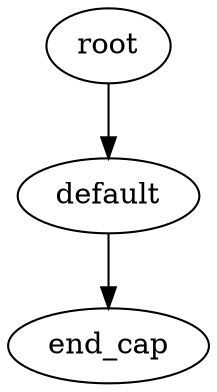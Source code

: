 digraph default {
    root_1 [label="root"];
    default_2 [label="default"];
    end_cap_3 [label="end_cap"];
    root_1 -> default_2;
    default_2 -> end_cap_3;
}

